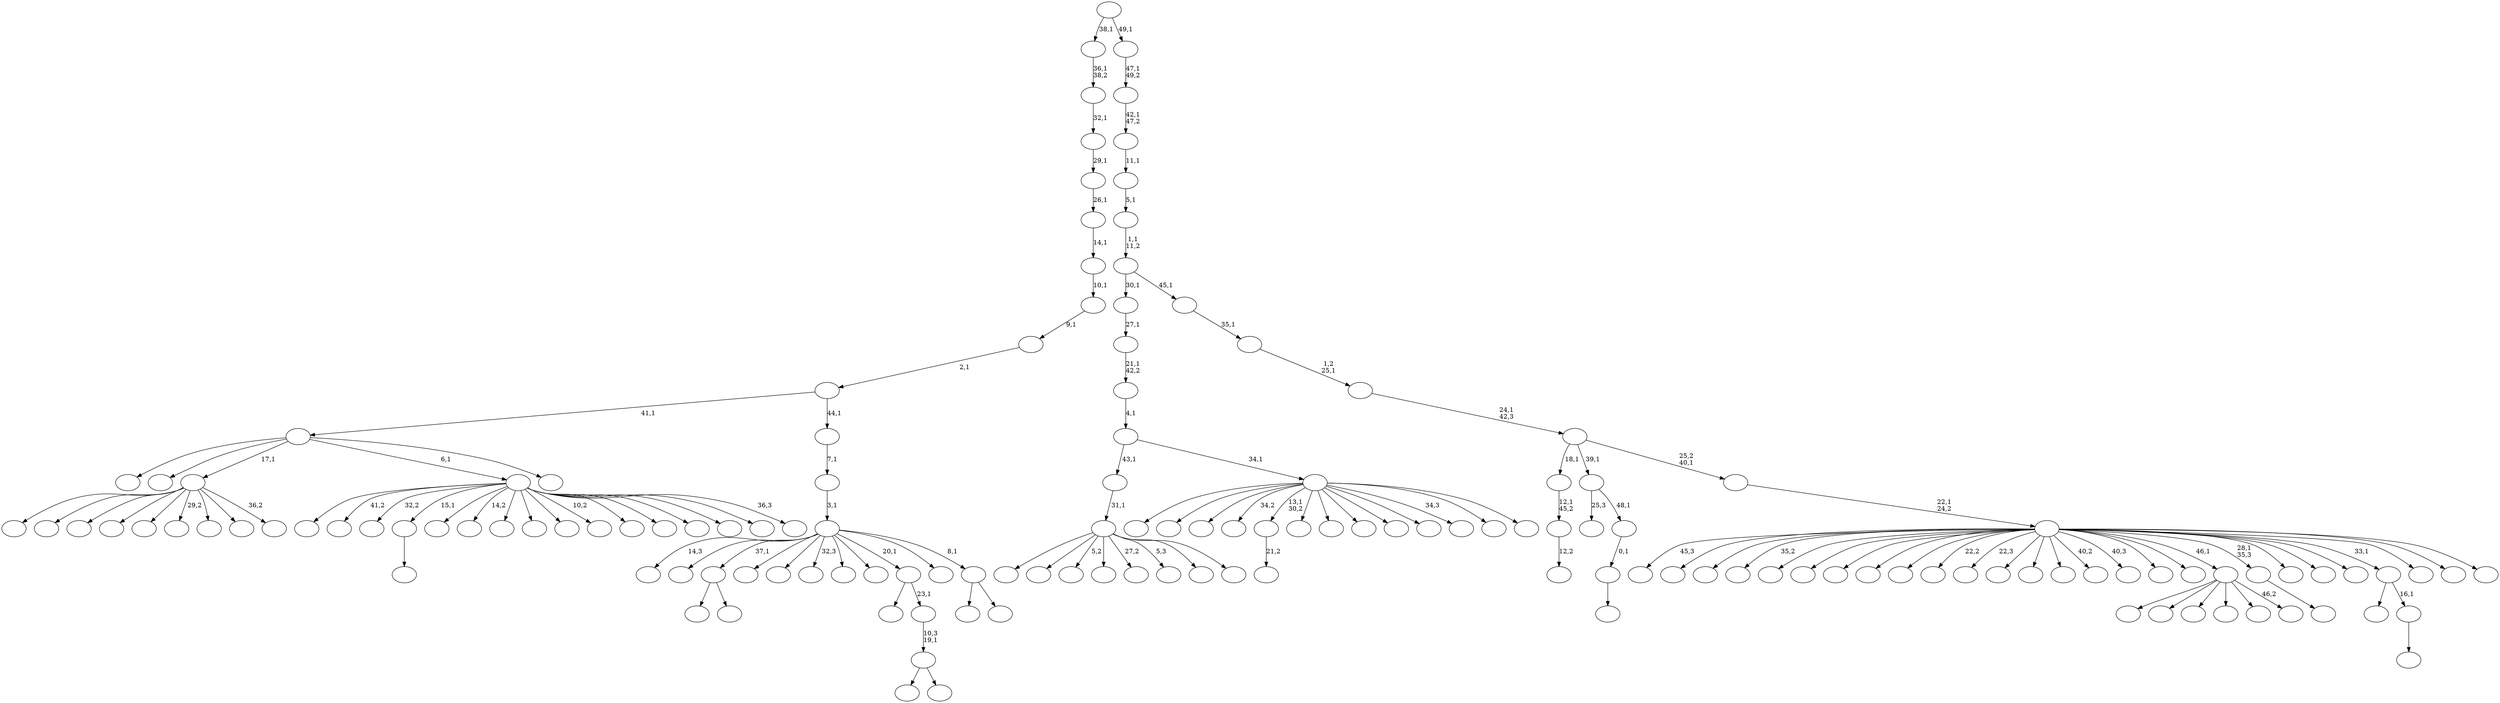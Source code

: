 digraph T {
	150 [label=""]
	149 [label=""]
	148 [label=""]
	147 [label=""]
	146 [label=""]
	145 [label=""]
	144 [label=""]
	143 [label=""]
	142 [label=""]
	141 [label=""]
	140 [label=""]
	139 [label=""]
	138 [label=""]
	137 [label=""]
	136 [label=""]
	135 [label=""]
	134 [label=""]
	133 [label=""]
	132 [label=""]
	131 [label=""]
	130 [label=""]
	129 [label=""]
	128 [label=""]
	127 [label=""]
	126 [label=""]
	125 [label=""]
	124 [label=""]
	123 [label=""]
	122 [label=""]
	121 [label=""]
	120 [label=""]
	119 [label=""]
	118 [label=""]
	117 [label=""]
	116 [label=""]
	115 [label=""]
	114 [label=""]
	113 [label=""]
	112 [label=""]
	111 [label=""]
	110 [label=""]
	109 [label=""]
	108 [label=""]
	107 [label=""]
	106 [label=""]
	105 [label=""]
	104 [label=""]
	103 [label=""]
	102 [label=""]
	101 [label=""]
	100 [label=""]
	99 [label=""]
	98 [label=""]
	97 [label=""]
	96 [label=""]
	95 [label=""]
	94 [label=""]
	93 [label=""]
	92 [label=""]
	91 [label=""]
	90 [label=""]
	89 [label=""]
	88 [label=""]
	87 [label=""]
	86 [label=""]
	85 [label=""]
	84 [label=""]
	83 [label=""]
	82 [label=""]
	81 [label=""]
	80 [label=""]
	79 [label=""]
	78 [label=""]
	77 [label=""]
	76 [label=""]
	75 [label=""]
	74 [label=""]
	73 [label=""]
	72 [label=""]
	71 [label=""]
	70 [label=""]
	69 [label=""]
	68 [label=""]
	67 [label=""]
	66 [label=""]
	65 [label=""]
	64 [label=""]
	63 [label=""]
	62 [label=""]
	61 [label=""]
	60 [label=""]
	59 [label=""]
	58 [label=""]
	57 [label=""]
	56 [label=""]
	55 [label=""]
	54 [label=""]
	53 [label=""]
	52 [label=""]
	51 [label=""]
	50 [label=""]
	49 [label=""]
	48 [label=""]
	47 [label=""]
	46 [label=""]
	45 [label=""]
	44 [label=""]
	43 [label=""]
	42 [label=""]
	41 [label=""]
	40 [label=""]
	39 [label=""]
	38 [label=""]
	37 [label=""]
	36 [label=""]
	35 [label=""]
	34 [label=""]
	33 [label=""]
	32 [label=""]
	31 [label=""]
	30 [label=""]
	29 [label=""]
	28 [label=""]
	27 [label=""]
	26 [label=""]
	25 [label=""]
	24 [label=""]
	23 [label=""]
	22 [label=""]
	21 [label=""]
	20 [label=""]
	19 [label=""]
	18 [label=""]
	17 [label=""]
	16 [label=""]
	15 [label=""]
	14 [label=""]
	13 [label=""]
	12 [label=""]
	11 [label=""]
	10 [label=""]
	9 [label=""]
	8 [label=""]
	7 [label=""]
	6 [label=""]
	5 [label=""]
	4 [label=""]
	3 [label=""]
	2 [label=""]
	1 [label=""]
	0 [label=""]
	138 -> 139 [label=""]
	131 -> 132 [label="12,2"]
	130 -> 131 [label="12,1\n45,2"]
	104 -> 112 [label=""]
	104 -> 105 [label=""]
	101 -> 102 [label="21,2"]
	98 -> 99 [label=""]
	97 -> 98 [label="0,1"]
	96 -> 100 [label="25,3"]
	96 -> 97 [label="48,1"]
	67 -> 136 [label=""]
	67 -> 106 [label=""]
	67 -> 91 [label=""]
	67 -> 88 [label=""]
	67 -> 75 [label=""]
	67 -> 68 [label="46,2"]
	64 -> 65 [label=""]
	62 -> 113 [label=""]
	62 -> 63 [label=""]
	61 -> 62 [label="10,3\n19,1"]
	60 -> 118 [label=""]
	60 -> 61 [label="23,1"]
	51 -> 120 [label=""]
	51 -> 117 [label=""]
	51 -> 116 [label=""]
	51 -> 103 [label=""]
	51 -> 84 [label=""]
	51 -> 71 [label="29,2"]
	51 -> 66 [label=""]
	51 -> 58 [label=""]
	51 -> 52 [label="36,2"]
	49 -> 150 [label=""]
	49 -> 144 [label="41,2"]
	49 -> 141 [label="32,2"]
	49 -> 138 [label="15,1"]
	49 -> 134 [label=""]
	49 -> 107 [label="14,2"]
	49 -> 95 [label=""]
	49 -> 94 [label=""]
	49 -> 87 [label=""]
	49 -> 82 [label="10,2"]
	49 -> 76 [label=""]
	49 -> 72 [label=""]
	49 -> 59 [label=""]
	49 -> 56 [label=""]
	49 -> 55 [label=""]
	49 -> 50 [label="36,3"]
	47 -> 147 [label=""]
	47 -> 133 [label=""]
	47 -> 129 [label="5,2"]
	47 -> 121 [label=""]
	47 -> 86 [label="27,2"]
	47 -> 81 [label="5,3"]
	47 -> 54 [label=""]
	47 -> 48 [label=""]
	46 -> 47 [label="31,1"]
	40 -> 148 [label=""]
	40 -> 127 [label=""]
	40 -> 51 [label="17,1"]
	40 -> 49 [label="6,1"]
	40 -> 41 [label=""]
	37 -> 143 [label=""]
	37 -> 38 [label=""]
	36 -> 137 [label="14,3"]
	36 -> 122 [label=""]
	36 -> 104 [label="37,1"]
	36 -> 90 [label=""]
	36 -> 79 [label=""]
	36 -> 78 [label="32,3"]
	36 -> 77 [label=""]
	36 -> 74 [label=""]
	36 -> 60 [label="20,1"]
	36 -> 44 [label=""]
	36 -> 37 [label="8,1"]
	35 -> 36 [label="3,1"]
	34 -> 35 [label="7,1"]
	33 -> 40 [label="41,1"]
	33 -> 34 [label="44,1"]
	32 -> 33 [label="2,1"]
	31 -> 32 [label="9,1"]
	30 -> 31 [label="10,1"]
	29 -> 30 [label="14,1"]
	28 -> 29 [label="26,1"]
	27 -> 28 [label="29,1"]
	26 -> 27 [label="32,1"]
	25 -> 26 [label="36,1\n38,2"]
	23 -> 24 [label=""]
	22 -> 114 [label=""]
	22 -> 23 [label="16,1"]
	19 -> 149 [label=""]
	19 -> 124 [label=""]
	19 -> 110 [label=""]
	19 -> 108 [label="34,2"]
	19 -> 101 [label="13,1\n30,2"]
	19 -> 92 [label=""]
	19 -> 85 [label=""]
	19 -> 80 [label=""]
	19 -> 69 [label=""]
	19 -> 45 [label=""]
	19 -> 42 [label="34,3"]
	19 -> 39 [label=""]
	19 -> 20 [label=""]
	18 -> 46 [label="43,1"]
	18 -> 19 [label="34,1"]
	17 -> 18 [label="4,1"]
	16 -> 17 [label="21,1\n42,2"]
	15 -> 16 [label="27,1"]
	12 -> 146 [label="45,3"]
	12 -> 145 [label=""]
	12 -> 142 [label=""]
	12 -> 140 [label="35,2"]
	12 -> 135 [label=""]
	12 -> 128 [label=""]
	12 -> 126 [label=""]
	12 -> 125 [label=""]
	12 -> 123 [label=""]
	12 -> 119 [label="22,2"]
	12 -> 115 [label="22,3"]
	12 -> 111 [label=""]
	12 -> 109 [label=""]
	12 -> 93 [label=""]
	12 -> 89 [label="40,2"]
	12 -> 83 [label="40,3"]
	12 -> 73 [label=""]
	12 -> 70 [label=""]
	12 -> 67 [label="46,1"]
	12 -> 64 [label="28,1\n35,3"]
	12 -> 57 [label=""]
	12 -> 53 [label=""]
	12 -> 43 [label=""]
	12 -> 22 [label="33,1"]
	12 -> 21 [label=""]
	12 -> 14 [label=""]
	12 -> 13 [label=""]
	11 -> 12 [label="22,1\n24,2"]
	10 -> 130 [label="18,1"]
	10 -> 96 [label="39,1"]
	10 -> 11 [label="25,2\n40,1"]
	9 -> 10 [label="24,1\n42,3"]
	8 -> 9 [label="1,2\n25,1"]
	7 -> 8 [label="35,1"]
	6 -> 15 [label="30,1"]
	6 -> 7 [label="45,1"]
	5 -> 6 [label="1,1\n11,2"]
	4 -> 5 [label="5,1"]
	3 -> 4 [label="11,1"]
	2 -> 3 [label="42,1\n47,2"]
	1 -> 2 [label="47,1\n49,2"]
	0 -> 25 [label="38,1"]
	0 -> 1 [label="49,1"]
}
